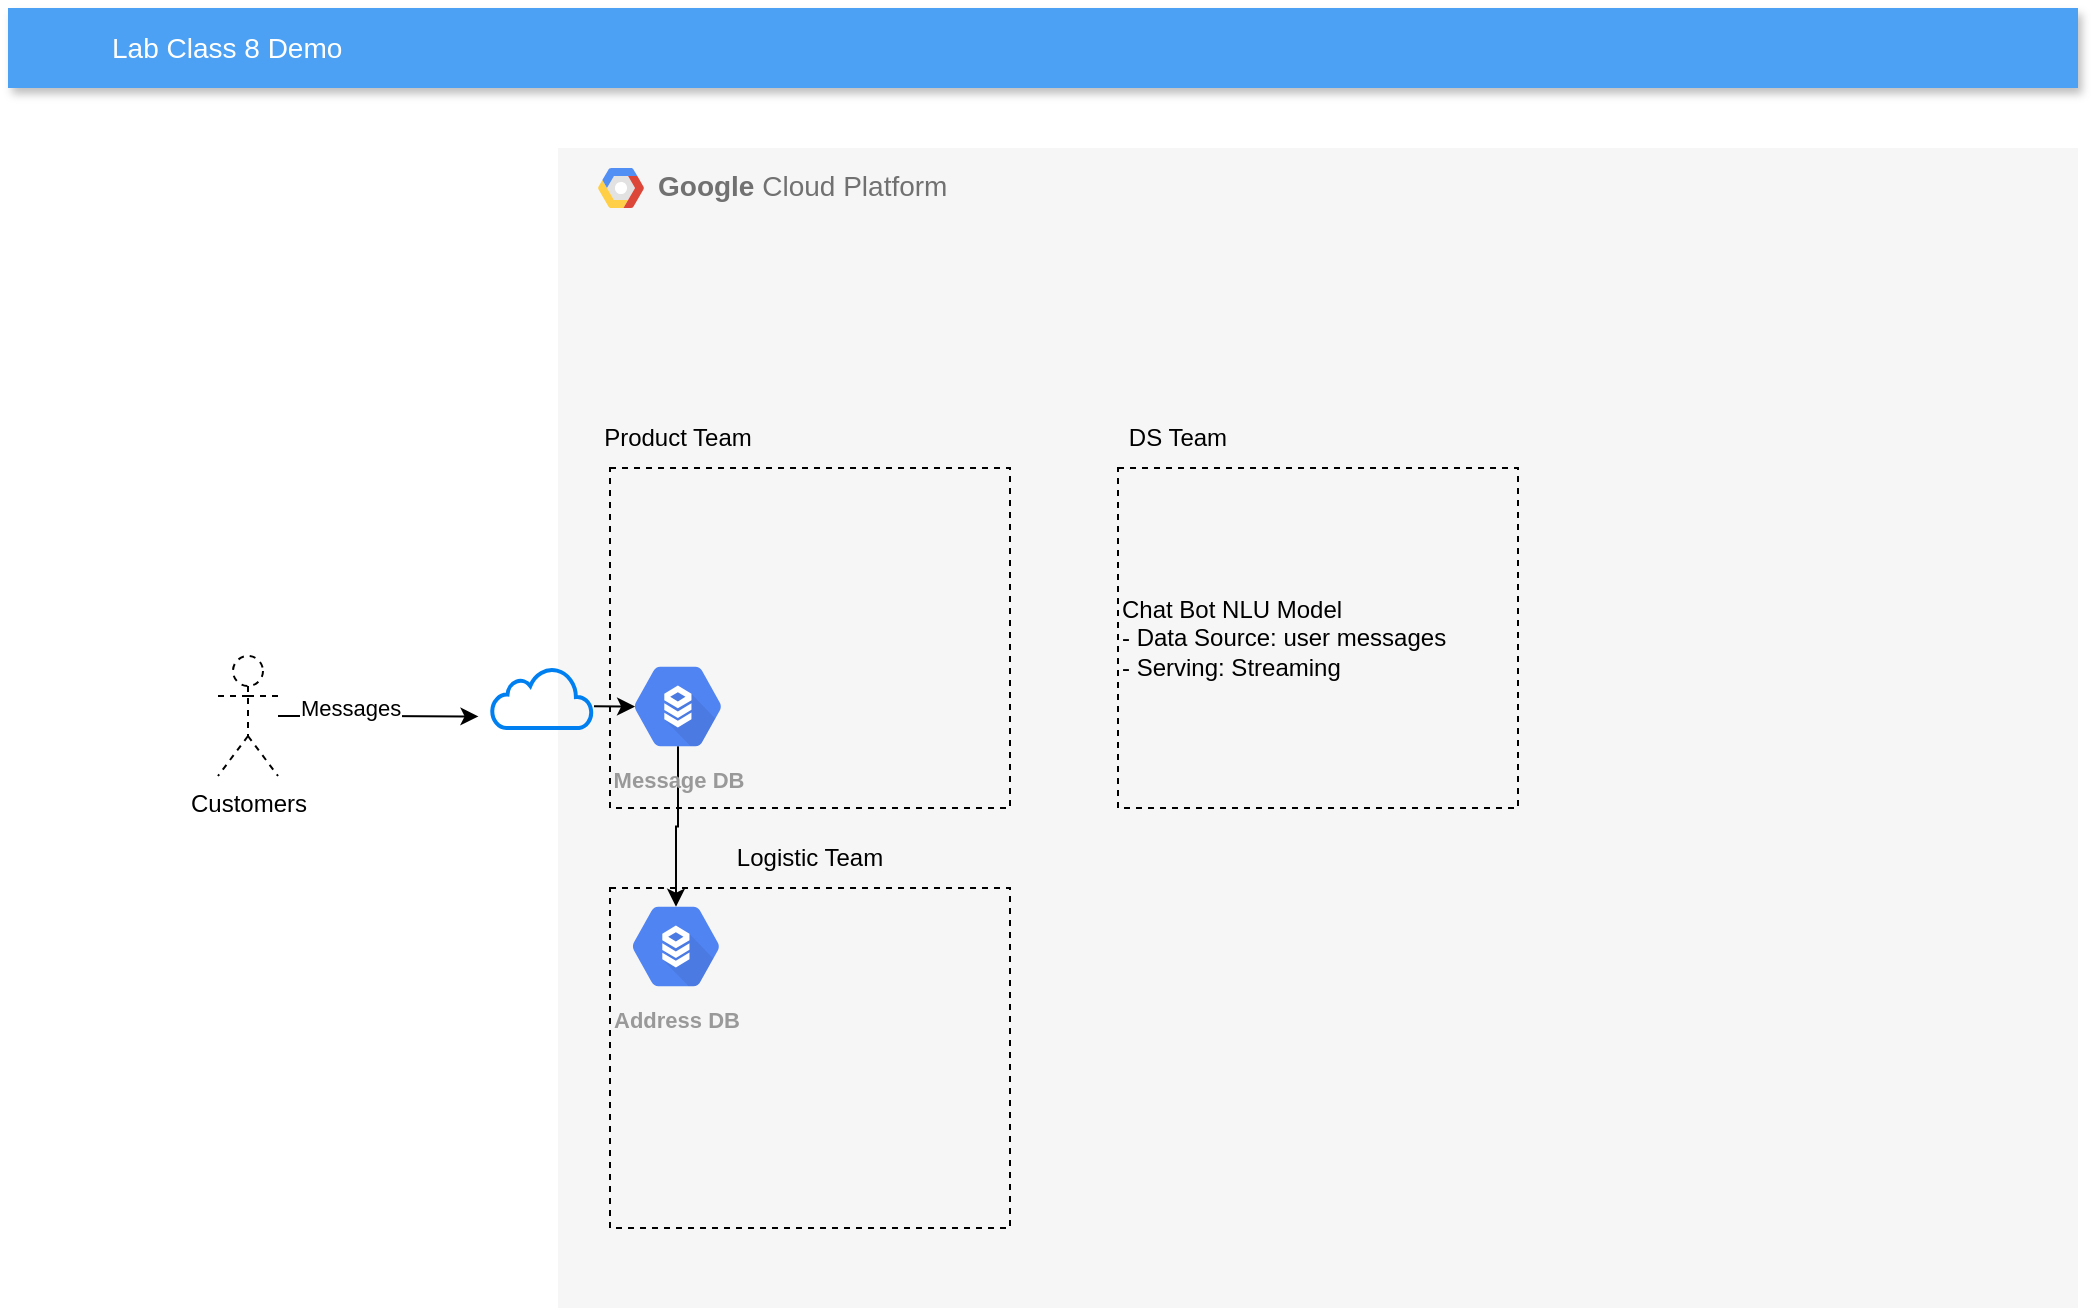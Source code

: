 <mxfile version="15.7.4" type="github">
  <diagram id="f106602c-feb2-e66a-4537-3a34d633f6aa" name="Page-1">
    <mxGraphModel dx="1351" dy="923" grid="1" gridSize="10" guides="1" tooltips="1" connect="1" arrows="1" fold="1" page="1" pageScale="1" pageWidth="1169" pageHeight="827" background="none" math="0" shadow="0">
      <root>
        <mxCell id="0" />
        <mxCell id="1" parent="0" />
        <mxCell id="14" value="&lt;b&gt;Google &lt;/b&gt;Cloud Platform" style="fillColor=#F6F6F6;strokeColor=none;shadow=0;gradientColor=none;fontSize=14;align=left;spacing=10;fontColor=#717171;9E9E9E;verticalAlign=top;spacingTop=-4;fontStyle=0;spacingLeft=40;html=1;" parent="1" vertex="1">
          <mxGeometry x="360" y="110" width="760" height="580" as="geometry" />
        </mxCell>
        <mxCell id="15" value="" style="shape=mxgraph.gcp2.google_cloud_platform;fillColor=#F6F6F6;strokeColor=none;shadow=0;gradientColor=none;" parent="14" vertex="1">
          <mxGeometry width="23" height="20" relative="1" as="geometry">
            <mxPoint x="20" y="10" as="offset" />
          </mxGeometry>
        </mxCell>
        <mxCell id="JVSTvZEAdsV8iJWq-nhd-27" value="Chat Bot NLU Model&lt;br&gt;- Data Source: user messages&lt;br&gt;- Serving: Streaming" style="rounded=0;whiteSpace=wrap;html=1;fillColor=none;dashed=1;align=left;" vertex="1" parent="14">
          <mxGeometry x="280" y="160" width="200" height="170" as="geometry" />
        </mxCell>
        <mxCell id="JVSTvZEAdsV8iJWq-nhd-28" value="DS Team" style="text;html=1;strokeColor=none;fillColor=none;align=center;verticalAlign=middle;whiteSpace=wrap;rounded=0;dashed=1;labelBackgroundColor=none;" vertex="1" parent="14">
          <mxGeometry x="280" y="130" width="60" height="30" as="geometry" />
        </mxCell>
        <mxCell id="JVSTvZEAdsV8iJWq-nhd-29" value="" style="rounded=0;whiteSpace=wrap;html=1;fillColor=none;dashed=1;" vertex="1" parent="14">
          <mxGeometry x="26" y="160" width="200" height="170" as="geometry" />
        </mxCell>
        <mxCell id="JVSTvZEAdsV8iJWq-nhd-30" value="Product Team" style="text;html=1;strokeColor=none;fillColor=none;align=center;verticalAlign=middle;whiteSpace=wrap;rounded=0;dashed=1;labelBackgroundColor=none;" vertex="1" parent="14">
          <mxGeometry x="10" y="130" width="100" height="30" as="geometry" />
        </mxCell>
        <mxCell id="JVSTvZEAdsV8iJWq-nhd-53" style="edgeStyle=orthogonalEdgeStyle;rounded=0;orthogonalLoop=1;jettySize=auto;html=1;exitX=0.5;exitY=0.84;exitDx=0;exitDy=0;exitPerimeter=0;entryX=0.5;entryY=0.16;entryDx=0;entryDy=0;entryPerimeter=0;" edge="1" parent="14" source="JVSTvZEAdsV8iJWq-nhd-31" target="JVSTvZEAdsV8iJWq-nhd-36">
          <mxGeometry relative="1" as="geometry" />
        </mxCell>
        <mxCell id="JVSTvZEAdsV8iJWq-nhd-31" value="Message DB" style="sketch=0;html=1;fillColor=#5184F3;strokeColor=none;verticalAlign=top;labelPosition=center;verticalLabelPosition=bottom;align=center;spacingTop=-6;fontSize=11;fontStyle=1;fontColor=#999999;shape=mxgraph.gcp2.hexIcon;prIcon=cloud_sql;dashed=1;labelBackgroundColor=none;" vertex="1" parent="14">
          <mxGeometry x="27" y="250" width="66" height="58.5" as="geometry" />
        </mxCell>
        <mxCell id="JVSTvZEAdsV8iJWq-nhd-34" value="" style="rounded=0;whiteSpace=wrap;html=1;fillColor=none;dashed=1;" vertex="1" parent="14">
          <mxGeometry x="26" y="370" width="200" height="170" as="geometry" />
        </mxCell>
        <mxCell id="JVSTvZEAdsV8iJWq-nhd-35" value="Logistic Team" style="text;html=1;strokeColor=none;fillColor=none;align=center;verticalAlign=middle;whiteSpace=wrap;rounded=0;dashed=1;labelBackgroundColor=none;" vertex="1" parent="14">
          <mxGeometry x="76" y="340" width="100" height="30" as="geometry" />
        </mxCell>
        <mxCell id="JVSTvZEAdsV8iJWq-nhd-36" value="Address DB" style="sketch=0;html=1;fillColor=#5184F3;strokeColor=none;verticalAlign=top;labelPosition=center;verticalLabelPosition=bottom;align=center;spacingTop=-6;fontSize=11;fontStyle=1;fontColor=#999999;shape=mxgraph.gcp2.hexIcon;prIcon=cloud_sql;dashed=1;labelBackgroundColor=none;" vertex="1" parent="14">
          <mxGeometry x="26" y="370" width="66" height="58.5" as="geometry" />
        </mxCell>
        <mxCell id="2" value="Lab Class 8 Demo" style="fillColor=#4DA1F5;strokeColor=none;shadow=1;gradientColor=none;fontSize=14;align=left;spacingLeft=50;fontColor=#ffffff;html=1;" parent="1" vertex="1">
          <mxGeometry x="85" y="40" width="1035" height="40" as="geometry" />
        </mxCell>
        <mxCell id="JVSTvZEAdsV8iJWq-nhd-44" style="edgeStyle=orthogonalEdgeStyle;rounded=0;orthogonalLoop=1;jettySize=auto;html=1;entryX=0.005;entryY=0.63;entryDx=0;entryDy=0;entryPerimeter=0;" edge="1" parent="1" source="JVSTvZEAdsV8iJWq-nhd-40">
          <mxGeometry relative="1" as="geometry">
            <mxPoint x="320.25" y="394.24" as="targetPoint" />
          </mxGeometry>
        </mxCell>
        <mxCell id="JVSTvZEAdsV8iJWq-nhd-45" value="Messages" style="edgeLabel;html=1;align=center;verticalAlign=middle;resizable=0;points=[];" vertex="1" connectable="0" parent="JVSTvZEAdsV8iJWq-nhd-44">
          <mxGeometry x="-0.298" y="4" relative="1" as="geometry">
            <mxPoint as="offset" />
          </mxGeometry>
        </mxCell>
        <mxCell id="JVSTvZEAdsV8iJWq-nhd-40" value="Customers" style="shape=umlActor;verticalLabelPosition=bottom;verticalAlign=top;html=1;outlineConnect=0;dashed=1;labelBackgroundColor=none;fillColor=none;" vertex="1" parent="1">
          <mxGeometry x="190" y="364" width="30" height="60" as="geometry" />
        </mxCell>
        <mxCell id="JVSTvZEAdsV8iJWq-nhd-49" value="" style="html=1;verticalLabelPosition=bottom;align=center;labelBackgroundColor=#ffffff;verticalAlign=top;strokeWidth=2;strokeColor=#0080F0;shadow=0;dashed=0;shape=mxgraph.ios7.icons.cloud;fillColor=none;" vertex="1" parent="1">
          <mxGeometry x="327" y="370" width="50" height="30" as="geometry" />
        </mxCell>
        <mxCell id="JVSTvZEAdsV8iJWq-nhd-52" value="" style="endArrow=classic;html=1;rounded=0;exitX=1.02;exitY=0.639;exitDx=0;exitDy=0;exitPerimeter=0;entryX=0.175;entryY=0.5;entryDx=0;entryDy=0;entryPerimeter=0;" edge="1" parent="1" source="JVSTvZEAdsV8iJWq-nhd-49" target="JVSTvZEAdsV8iJWq-nhd-31">
          <mxGeometry width="50" height="50" relative="1" as="geometry">
            <mxPoint x="370" y="430" as="sourcePoint" />
            <mxPoint x="420" y="380" as="targetPoint" />
          </mxGeometry>
        </mxCell>
      </root>
    </mxGraphModel>
  </diagram>
</mxfile>
